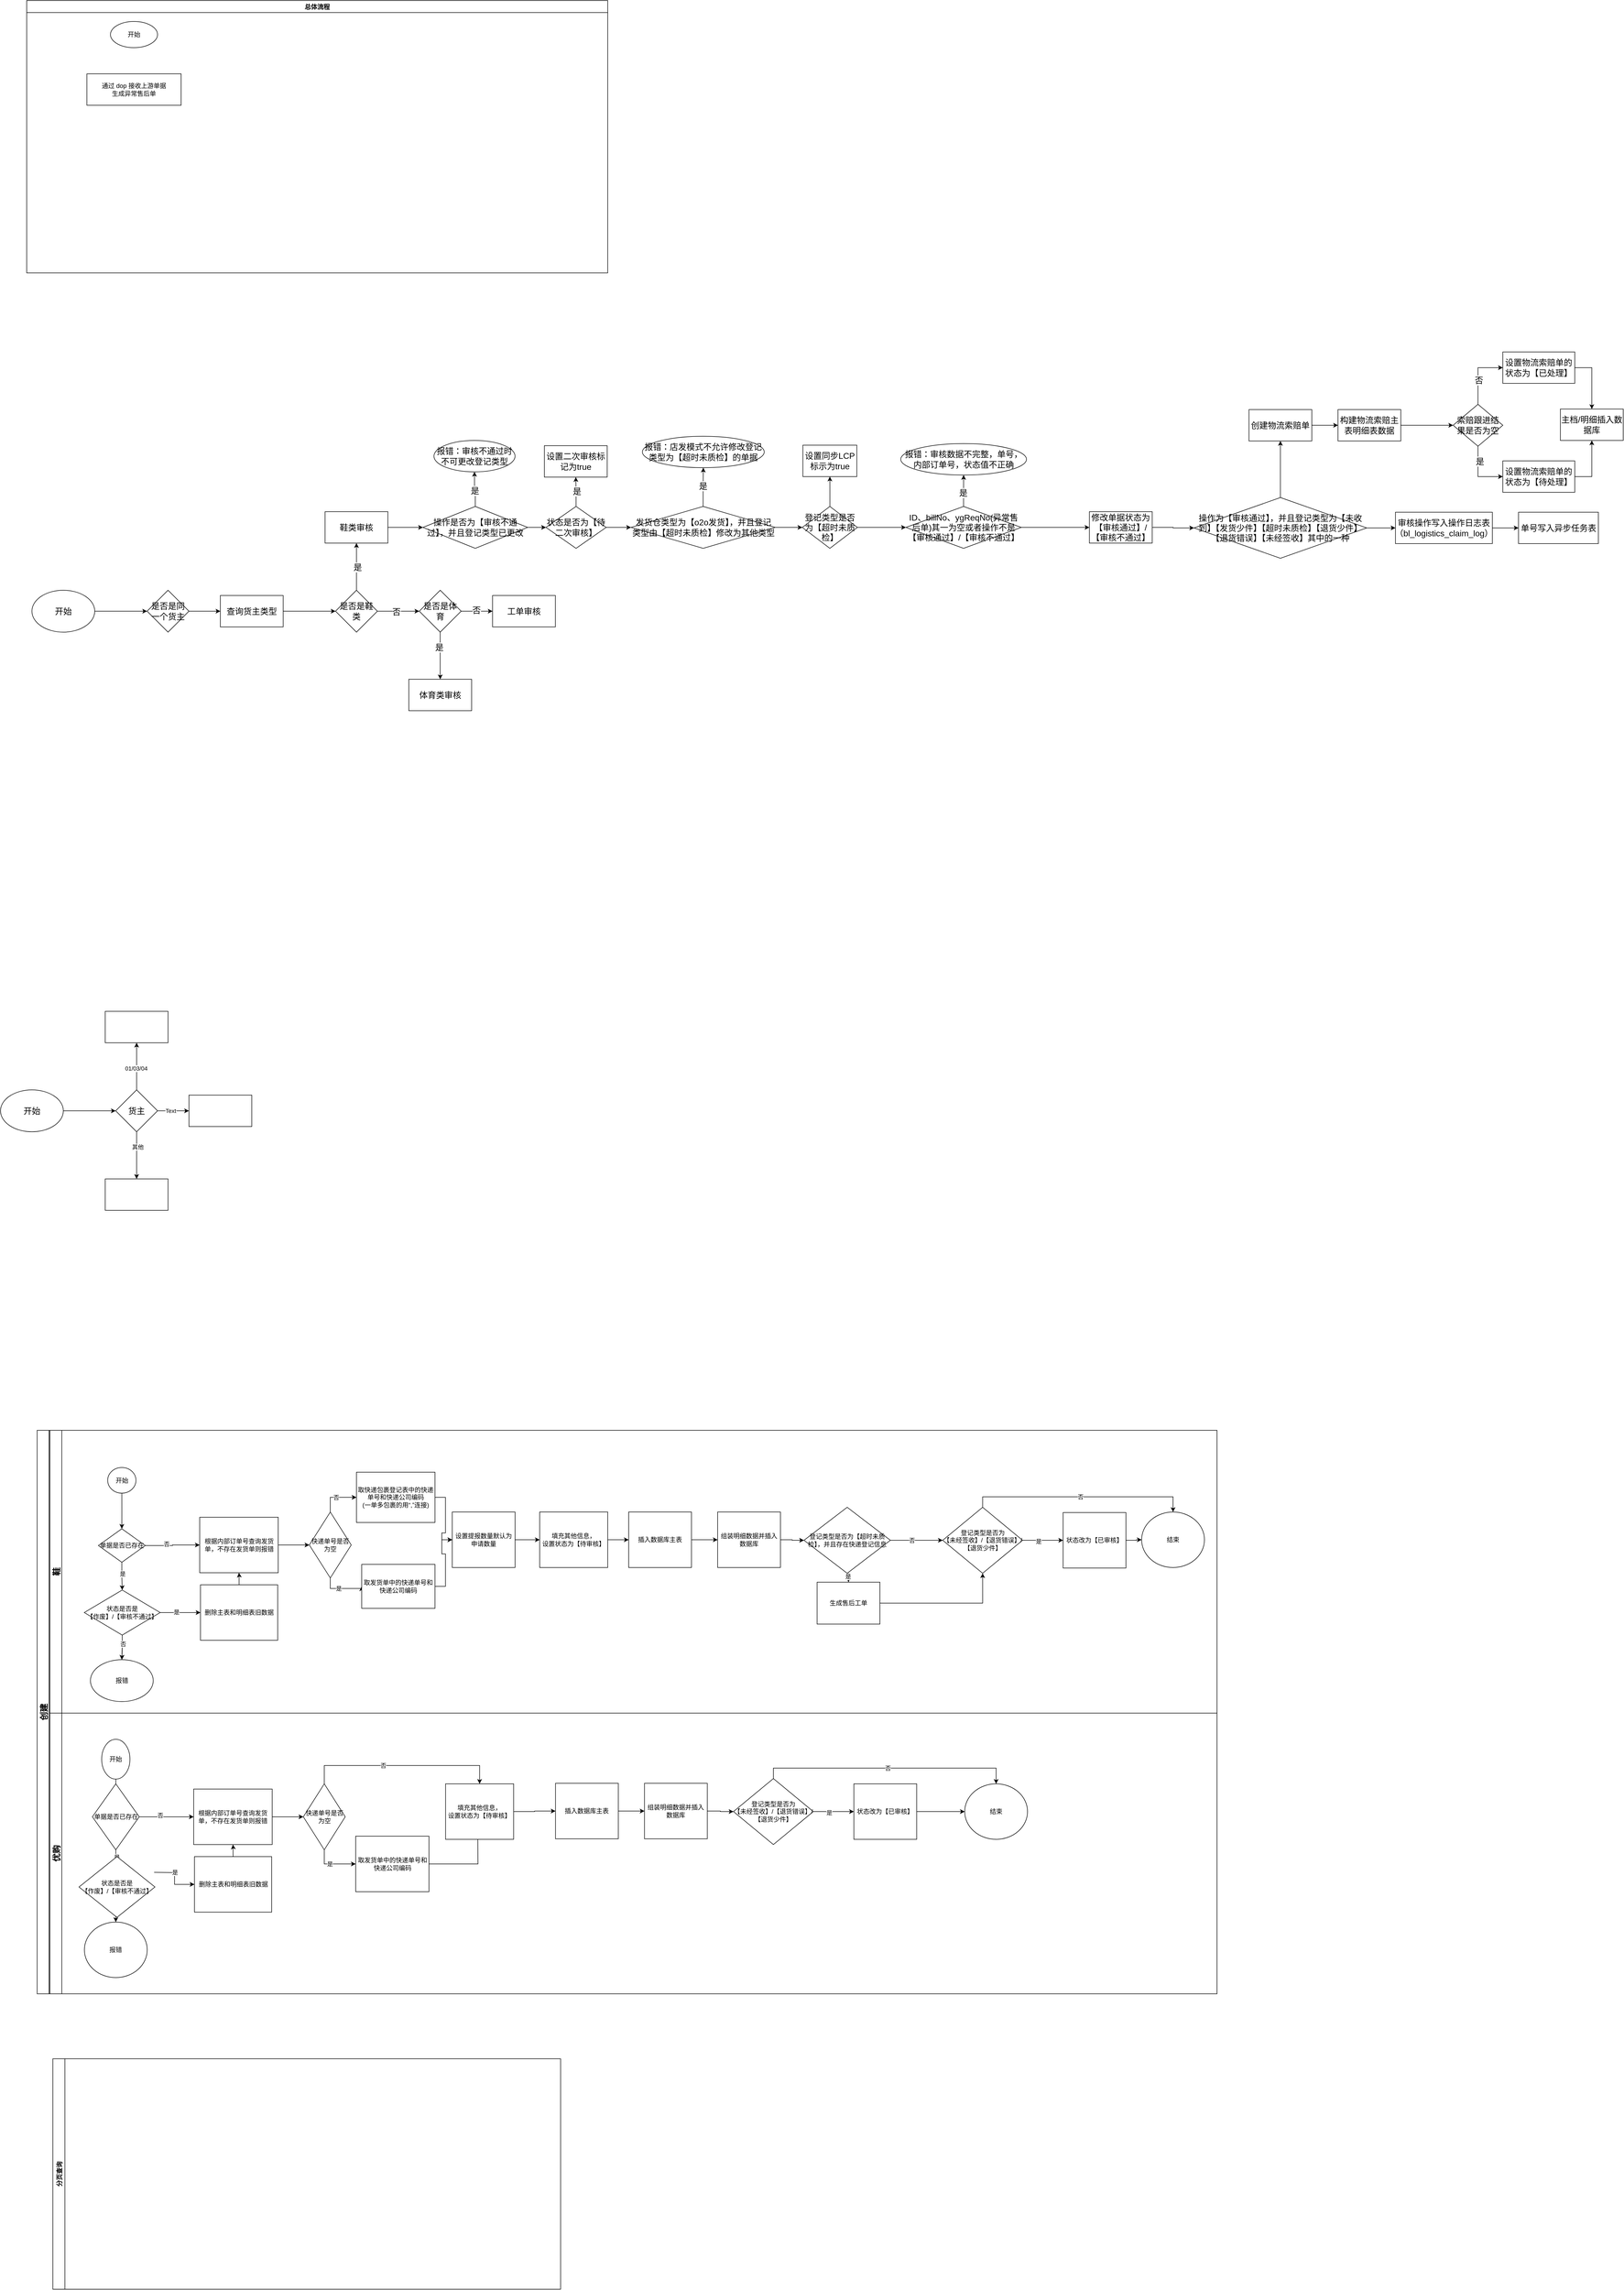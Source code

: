 <mxfile version="17.4.6" type="github">
  <diagram id="0QxMf9gSCAv1vqsq4knW" name="Page-1">
    <mxGraphModel dx="4821" dy="4215" grid="1" gridSize="10" guides="1" tooltips="1" connect="1" arrows="1" fold="1" page="1" pageScale="1" pageWidth="827" pageHeight="1169" math="0" shadow="0">
      <root>
        <mxCell id="0" />
        <mxCell id="1" parent="0" />
        <mxCell id="4VdLajxk7bhCev_ChRC8-2" value="创建" style="swimlane;horizontal=0;fontSize=16;" parent="1" vertex="1">
          <mxGeometry x="-670" y="860" width="2254" height="1076" as="geometry">
            <mxRectangle x="110" y="80" width="30" height="50" as="alternateBounds" />
          </mxGeometry>
        </mxCell>
        <mxCell id="4VdLajxk7bhCev_ChRC8-70" value="优购" style="swimlane;horizontal=0;fontSize=16;" parent="4VdLajxk7bhCev_ChRC8-2" vertex="1">
          <mxGeometry x="24" y="540" width="2230" height="536" as="geometry" />
        </mxCell>
        <mxCell id="4VdLajxk7bhCev_ChRC8-71" value="开始" style="ellipse;whiteSpace=wrap;html=1;" parent="4VdLajxk7bhCev_ChRC8-70" vertex="1">
          <mxGeometry x="99.25" y="50" width="54" height="76" as="geometry" />
        </mxCell>
        <mxCell id="4VdLajxk7bhCev_ChRC8-72" value="" style="edgeStyle=orthogonalEdgeStyle;rounded=0;orthogonalLoop=1;jettySize=auto;html=1;" parent="4VdLajxk7bhCev_ChRC8-70" source="4VdLajxk7bhCev_ChRC8-71" target="4VdLajxk7bhCev_ChRC8-75" edge="1">
          <mxGeometry relative="1" as="geometry" />
        </mxCell>
        <mxCell id="4VdLajxk7bhCev_ChRC8-75" value="单据是否已存在" style="rhombus;whiteSpace=wrap;html=1;" parent="4VdLajxk7bhCev_ChRC8-70" vertex="1">
          <mxGeometry x="81.5" y="135" width="89.5" height="126" as="geometry" />
        </mxCell>
        <mxCell id="4VdLajxk7bhCev_ChRC8-76" value="" style="edgeStyle=orthogonalEdgeStyle;rounded=0;orthogonalLoop=1;jettySize=auto;html=1;entryX=0.5;entryY=0;entryDx=0;entryDy=0;" parent="4VdLajxk7bhCev_ChRC8-70" source="4VdLajxk7bhCev_ChRC8-75" edge="1">
          <mxGeometry relative="1" as="geometry">
            <mxPoint x="127" y="269" as="targetPoint" />
          </mxGeometry>
        </mxCell>
        <mxCell id="4VdLajxk7bhCev_ChRC8-77" value="是" style="edgeLabel;html=1;align=center;verticalAlign=middle;resizable=0;points=[];" parent="4VdLajxk7bhCev_ChRC8-76" vertex="1" connectable="0">
          <mxGeometry x="-0.179" y="1" relative="1" as="geometry">
            <mxPoint as="offset" />
          </mxGeometry>
        </mxCell>
        <mxCell id="4VdLajxk7bhCev_ChRC8-79" value="删除主表和明细表旧数据" style="whiteSpace=wrap;html=1;" parent="4VdLajxk7bhCev_ChRC8-70" vertex="1">
          <mxGeometry x="276.5" y="274" width="147.5" height="106" as="geometry" />
        </mxCell>
        <mxCell id="4VdLajxk7bhCev_ChRC8-80" value="" style="edgeStyle=orthogonalEdgeStyle;rounded=0;orthogonalLoop=1;jettySize=auto;html=1;" parent="4VdLajxk7bhCev_ChRC8-70" target="4VdLajxk7bhCev_ChRC8-79" edge="1">
          <mxGeometry relative="1" as="geometry">
            <mxPoint x="199.5" y="304" as="sourcePoint" />
          </mxGeometry>
        </mxCell>
        <mxCell id="4VdLajxk7bhCev_ChRC8-81" value="是" style="edgeLabel;html=1;align=center;verticalAlign=middle;resizable=0;points=[];" parent="4VdLajxk7bhCev_ChRC8-80" vertex="1" connectable="0">
          <mxGeometry x="-0.281" y="3" relative="1" as="geometry">
            <mxPoint x="3" y="2" as="offset" />
          </mxGeometry>
        </mxCell>
        <mxCell id="4VdLajxk7bhCev_ChRC8-82" value="" style="edgeStyle=orthogonalEdgeStyle;rounded=0;orthogonalLoop=1;jettySize=auto;html=1;" parent="4VdLajxk7bhCev_ChRC8-70" target="4VdLajxk7bhCev_ChRC8-84" edge="1">
          <mxGeometry relative="1" as="geometry">
            <mxPoint x="127.1" y="338.952" as="sourcePoint" />
          </mxGeometry>
        </mxCell>
        <mxCell id="4VdLajxk7bhCev_ChRC8-83" value="否" style="edgeLabel;html=1;align=center;verticalAlign=middle;resizable=0;points=[];" parent="4VdLajxk7bhCev_ChRC8-82" vertex="1" connectable="0">
          <mxGeometry x="-0.3" y="1" relative="1" as="geometry">
            <mxPoint as="offset" />
          </mxGeometry>
        </mxCell>
        <mxCell id="4VdLajxk7bhCev_ChRC8-84" value="报错" style="ellipse;whiteSpace=wrap;html=1;" parent="4VdLajxk7bhCev_ChRC8-70" vertex="1">
          <mxGeometry x="66.25" y="399" width="120" height="106" as="geometry" />
        </mxCell>
        <mxCell id="4VdLajxk7bhCev_ChRC8-86" value="根据内部订单号查询发货单，不存在发货单则报错" style="whiteSpace=wrap;html=1;" parent="4VdLajxk7bhCev_ChRC8-70" vertex="1">
          <mxGeometry x="275" y="145" width="150" height="106" as="geometry" />
        </mxCell>
        <mxCell id="4VdLajxk7bhCev_ChRC8-73" value="" style="edgeStyle=orthogonalEdgeStyle;rounded=0;orthogonalLoop=1;jettySize=auto;html=1;" parent="4VdLajxk7bhCev_ChRC8-70" source="4VdLajxk7bhCev_ChRC8-75" target="4VdLajxk7bhCev_ChRC8-86" edge="1">
          <mxGeometry relative="1" as="geometry" />
        </mxCell>
        <mxCell id="4VdLajxk7bhCev_ChRC8-74" value="否" style="edgeLabel;html=1;align=center;verticalAlign=middle;resizable=0;points=[];" parent="4VdLajxk7bhCev_ChRC8-73" vertex="1" connectable="0">
          <mxGeometry x="-0.235" y="3" relative="1" as="geometry">
            <mxPoint as="offset" />
          </mxGeometry>
        </mxCell>
        <mxCell id="4VdLajxk7bhCev_ChRC8-78" style="edgeStyle=orthogonalEdgeStyle;rounded=0;orthogonalLoop=1;jettySize=auto;html=1;entryX=0.5;entryY=1;entryDx=0;entryDy=0;" parent="4VdLajxk7bhCev_ChRC8-70" source="4VdLajxk7bhCev_ChRC8-79" target="4VdLajxk7bhCev_ChRC8-86" edge="1">
          <mxGeometry relative="1" as="geometry" />
        </mxCell>
        <mxCell id="4VdLajxk7bhCev_ChRC8-91" value="快递单号是否为空" style="rhombus;whiteSpace=wrap;html=1;" parent="4VdLajxk7bhCev_ChRC8-70" vertex="1">
          <mxGeometry x="484.5" y="135" width="80" height="126" as="geometry" />
        </mxCell>
        <mxCell id="4VdLajxk7bhCev_ChRC8-85" value="" style="edgeStyle=orthogonalEdgeStyle;rounded=0;orthogonalLoop=1;jettySize=auto;html=1;" parent="4VdLajxk7bhCev_ChRC8-70" source="4VdLajxk7bhCev_ChRC8-86" target="4VdLajxk7bhCev_ChRC8-91" edge="1">
          <mxGeometry relative="1" as="geometry" />
        </mxCell>
        <mxCell id="4VdLajxk7bhCev_ChRC8-92" style="edgeStyle=orthogonalEdgeStyle;rounded=0;orthogonalLoop=1;jettySize=auto;html=1;" parent="4VdLajxk7bhCev_ChRC8-70" source="4VdLajxk7bhCev_ChRC8-93" edge="1">
          <mxGeometry relative="1" as="geometry">
            <mxPoint x="817.55" y="195" as="targetPoint" />
          </mxGeometry>
        </mxCell>
        <mxCell id="4VdLajxk7bhCev_ChRC8-93" value="取发货单中的快递单号和快递公司编码" style="whiteSpace=wrap;html=1;" parent="4VdLajxk7bhCev_ChRC8-70" vertex="1">
          <mxGeometry x="584.5" y="235" width="140" height="106" as="geometry" />
        </mxCell>
        <mxCell id="4VdLajxk7bhCev_ChRC8-87" value="" style="edgeStyle=orthogonalEdgeStyle;rounded=0;orthogonalLoop=1;jettySize=auto;html=1;exitX=0.5;exitY=1;exitDx=0;exitDy=0;entryX=0;entryY=0.5;entryDx=0;entryDy=0;" parent="4VdLajxk7bhCev_ChRC8-70" source="4VdLajxk7bhCev_ChRC8-91" target="4VdLajxk7bhCev_ChRC8-93" edge="1">
          <mxGeometry relative="1" as="geometry" />
        </mxCell>
        <mxCell id="4VdLajxk7bhCev_ChRC8-88" value="是" style="edgeLabel;html=1;align=center;verticalAlign=middle;resizable=0;points=[];" parent="4VdLajxk7bhCev_ChRC8-87" vertex="1" connectable="0">
          <mxGeometry x="-0.147" relative="1" as="geometry">
            <mxPoint as="offset" />
          </mxGeometry>
        </mxCell>
        <mxCell id="4VdLajxk7bhCev_ChRC8-99" value="填充其他信息，&lt;br&gt;设置状态为【待审核】" style="whiteSpace=wrap;html=1;" parent="4VdLajxk7bhCev_ChRC8-70" vertex="1">
          <mxGeometry x="756.25" y="135" width="130" height="106" as="geometry" />
        </mxCell>
        <mxCell id="4VdLajxk7bhCev_ChRC8-89" value="" style="edgeStyle=orthogonalEdgeStyle;rounded=0;orthogonalLoop=1;jettySize=auto;html=1;exitX=0.5;exitY=0;exitDx=0;exitDy=0;entryX=0.5;entryY=0;entryDx=0;entryDy=0;" parent="4VdLajxk7bhCev_ChRC8-70" source="4VdLajxk7bhCev_ChRC8-91" target="4VdLajxk7bhCev_ChRC8-99" edge="1">
          <mxGeometry relative="1" as="geometry">
            <mxPoint x="574.5" y="84" as="targetPoint" />
            <Array as="points">
              <mxPoint x="524.25" y="100" />
              <mxPoint x="821.25" y="100" />
            </Array>
          </mxGeometry>
        </mxCell>
        <mxCell id="4VdLajxk7bhCev_ChRC8-90" value="否" style="edgeLabel;html=1;align=center;verticalAlign=middle;resizable=0;points=[];" parent="4VdLajxk7bhCev_ChRC8-89" vertex="1" connectable="0">
          <mxGeometry x="-0.254" y="1" relative="1" as="geometry">
            <mxPoint x="10" y="1" as="offset" />
          </mxGeometry>
        </mxCell>
        <mxCell id="4VdLajxk7bhCev_ChRC8-101" value="插入数据库主表" style="whiteSpace=wrap;html=1;" parent="4VdLajxk7bhCev_ChRC8-70" vertex="1">
          <mxGeometry x="966.25" y="134" width="120" height="106" as="geometry" />
        </mxCell>
        <mxCell id="4VdLajxk7bhCev_ChRC8-98" value="" style="edgeStyle=orthogonalEdgeStyle;rounded=0;orthogonalLoop=1;jettySize=auto;html=1;" parent="4VdLajxk7bhCev_ChRC8-70" source="4VdLajxk7bhCev_ChRC8-99" target="4VdLajxk7bhCev_ChRC8-101" edge="1">
          <mxGeometry relative="1" as="geometry" />
        </mxCell>
        <mxCell id="4VdLajxk7bhCev_ChRC8-103" value="组装明细数据并插入数据库" style="whiteSpace=wrap;html=1;" parent="4VdLajxk7bhCev_ChRC8-70" vertex="1">
          <mxGeometry x="1136.25" y="134" width="120" height="106" as="geometry" />
        </mxCell>
        <mxCell id="4VdLajxk7bhCev_ChRC8-100" value="" style="edgeStyle=orthogonalEdgeStyle;rounded=0;orthogonalLoop=1;jettySize=auto;html=1;" parent="4VdLajxk7bhCev_ChRC8-70" source="4VdLajxk7bhCev_ChRC8-101" target="4VdLajxk7bhCev_ChRC8-103" edge="1">
          <mxGeometry relative="1" as="geometry" />
        </mxCell>
        <mxCell id="4VdLajxk7bhCev_ChRC8-114" value="登记类型是否为&lt;br&gt;【未经签收】/【退货错误】/【退货少件】" style="rhombus;whiteSpace=wrap;html=1;" parent="4VdLajxk7bhCev_ChRC8-70" vertex="1">
          <mxGeometry x="1306.25" y="125" width="152.5" height="126" as="geometry" />
        </mxCell>
        <mxCell id="4VdLajxk7bhCev_ChRC8-102" value="" style="edgeStyle=orthogonalEdgeStyle;rounded=0;orthogonalLoop=1;jettySize=auto;html=1;entryX=0;entryY=0.5;entryDx=0;entryDy=0;" parent="4VdLajxk7bhCev_ChRC8-70" source="4VdLajxk7bhCev_ChRC8-103" target="4VdLajxk7bhCev_ChRC8-114" edge="1">
          <mxGeometry relative="1" as="geometry">
            <mxPoint x="1301.25" y="165" as="targetPoint" />
          </mxGeometry>
        </mxCell>
        <mxCell id="4VdLajxk7bhCev_ChRC8-116" value="状态改为【已审核】" style="whiteSpace=wrap;html=1;" parent="4VdLajxk7bhCev_ChRC8-70" vertex="1">
          <mxGeometry x="1536.25" y="135" width="120" height="106" as="geometry" />
        </mxCell>
        <mxCell id="4VdLajxk7bhCev_ChRC8-111" value="" style="edgeStyle=orthogonalEdgeStyle;rounded=0;orthogonalLoop=1;jettySize=auto;html=1;" parent="4VdLajxk7bhCev_ChRC8-70" source="4VdLajxk7bhCev_ChRC8-114" target="4VdLajxk7bhCev_ChRC8-116" edge="1">
          <mxGeometry relative="1" as="geometry" />
        </mxCell>
        <mxCell id="4VdLajxk7bhCev_ChRC8-112" value="是" style="edgeLabel;html=1;align=center;verticalAlign=middle;resizable=0;points=[];" parent="4VdLajxk7bhCev_ChRC8-111" vertex="1" connectable="0">
          <mxGeometry x="-0.222" y="-2" relative="1" as="geometry">
            <mxPoint as="offset" />
          </mxGeometry>
        </mxCell>
        <mxCell id="4VdLajxk7bhCev_ChRC8-117" value="状态是否是&lt;br&gt;【作废】/【审核不通过】" style="rhombus;whiteSpace=wrap;html=1;" parent="4VdLajxk7bhCev_ChRC8-70" vertex="1">
          <mxGeometry x="56" y="274" width="145" height="116" as="geometry" />
        </mxCell>
        <mxCell id="su_oZva-haXfQI1Y8N-j-1" value="结束" style="ellipse;whiteSpace=wrap;html=1;" parent="4VdLajxk7bhCev_ChRC8-70" vertex="1">
          <mxGeometry x="1748" y="135" width="120" height="106" as="geometry" />
        </mxCell>
        <mxCell id="4VdLajxk7bhCev_ChRC8-113" value="否" style="edgeStyle=orthogonalEdgeStyle;rounded=0;orthogonalLoop=1;jettySize=auto;html=1;entryX=0.5;entryY=0;entryDx=0;entryDy=0;exitX=0.5;exitY=0;exitDx=0;exitDy=0;" parent="4VdLajxk7bhCev_ChRC8-70" source="4VdLajxk7bhCev_ChRC8-114" target="su_oZva-haXfQI1Y8N-j-1" edge="1">
          <mxGeometry relative="1" as="geometry">
            <mxPoint x="1746.25" y="134" as="targetPoint" />
          </mxGeometry>
        </mxCell>
        <mxCell id="4VdLajxk7bhCev_ChRC8-115" value="" style="edgeStyle=orthogonalEdgeStyle;rounded=0;orthogonalLoop=1;jettySize=auto;html=1;entryX=0;entryY=0.5;entryDx=0;entryDy=0;" parent="4VdLajxk7bhCev_ChRC8-70" source="4VdLajxk7bhCev_ChRC8-116" target="su_oZva-haXfQI1Y8N-j-1" edge="1">
          <mxGeometry relative="1" as="geometry">
            <mxPoint x="1686.25" y="164" as="targetPoint" />
          </mxGeometry>
        </mxCell>
        <mxCell id="4VdLajxk7bhCev_ChRC8-3" value="分页查询" style="swimlane;horizontal=0;" parent="1" vertex="1">
          <mxGeometry x="-640" y="2060" width="970" height="440" as="geometry">
            <mxRectangle x="110" y="80" width="30" height="50" as="alternateBounds" />
          </mxGeometry>
        </mxCell>
        <mxCell id="4VdLajxk7bhCev_ChRC8-4" value="总体流程" style="swimlane;" parent="1" vertex="1">
          <mxGeometry x="-690" y="-1870" width="1110" height="520" as="geometry" />
        </mxCell>
        <mxCell id="4VdLajxk7bhCev_ChRC8-5" value="通过 dop 接收上游单据&lt;br&gt;生成异常售后单" style="rounded=0;whiteSpace=wrap;html=1;" parent="4VdLajxk7bhCev_ChRC8-4" vertex="1">
          <mxGeometry x="115" y="140" width="180" height="60" as="geometry" />
        </mxCell>
        <mxCell id="4VdLajxk7bhCev_ChRC8-6" value="开始" style="ellipse;whiteSpace=wrap;html=1;" parent="4VdLajxk7bhCev_ChRC8-4" vertex="1">
          <mxGeometry x="160" y="40" width="90" height="50" as="geometry" />
        </mxCell>
        <mxCell id="4VdLajxk7bhCev_ChRC8-9" value="开始" style="ellipse;whiteSpace=wrap;html=1;" parent="1" vertex="1">
          <mxGeometry x="-535.25" y="931" width="54" height="49" as="geometry" />
        </mxCell>
        <mxCell id="4VdLajxk7bhCev_ChRC8-18" value="" style="edgeStyle=orthogonalEdgeStyle;rounded=0;orthogonalLoop=1;jettySize=auto;html=1;" parent="1" source="4VdLajxk7bhCev_ChRC8-9" target="4VdLajxk7bhCev_ChRC8-17" edge="1">
          <mxGeometry relative="1" as="geometry" />
        </mxCell>
        <mxCell id="4VdLajxk7bhCev_ChRC8-30" value="" style="edgeStyle=orthogonalEdgeStyle;rounded=0;orthogonalLoop=1;jettySize=auto;html=1;" parent="1" source="4VdLajxk7bhCev_ChRC8-17" target="4VdLajxk7bhCev_ChRC8-29" edge="1">
          <mxGeometry relative="1" as="geometry" />
        </mxCell>
        <mxCell id="4VdLajxk7bhCev_ChRC8-31" value="否" style="edgeLabel;html=1;align=center;verticalAlign=middle;resizable=0;points=[];" parent="4VdLajxk7bhCev_ChRC8-30" vertex="1" connectable="0">
          <mxGeometry x="-0.235" y="3" relative="1" as="geometry">
            <mxPoint as="offset" />
          </mxGeometry>
        </mxCell>
        <mxCell id="4VdLajxk7bhCev_ChRC8-17" value="单据是否已存在" style="rhombus;whiteSpace=wrap;html=1;" parent="1" vertex="1">
          <mxGeometry x="-553" y="1048" width="89.5" height="64" as="geometry" />
        </mxCell>
        <mxCell id="4VdLajxk7bhCev_ChRC8-20" value="" style="edgeStyle=orthogonalEdgeStyle;rounded=0;orthogonalLoop=1;jettySize=auto;html=1;entryX=0.5;entryY=0;entryDx=0;entryDy=0;" parent="1" source="4VdLajxk7bhCev_ChRC8-17" target="4VdLajxk7bhCev_ChRC8-22" edge="1">
          <mxGeometry relative="1" as="geometry">
            <mxPoint x="-558" y="1165" as="targetPoint" />
          </mxGeometry>
        </mxCell>
        <mxCell id="4VdLajxk7bhCev_ChRC8-21" value="是" style="edgeLabel;html=1;align=center;verticalAlign=middle;resizable=0;points=[];" parent="4VdLajxk7bhCev_ChRC8-20" vertex="1" connectable="0">
          <mxGeometry x="-0.179" y="1" relative="1" as="geometry">
            <mxPoint as="offset" />
          </mxGeometry>
        </mxCell>
        <mxCell id="B7z1tM6jT_hRv7tLj4Sx-13" value="" style="edgeStyle=orthogonalEdgeStyle;rounded=0;orthogonalLoop=1;jettySize=auto;html=1;" edge="1" parent="1" source="4VdLajxk7bhCev_ChRC8-22" target="4VdLajxk7bhCev_ChRC8-25">
          <mxGeometry relative="1" as="geometry" />
        </mxCell>
        <mxCell id="4VdLajxk7bhCev_ChRC8-22" value="状态是否是&lt;br&gt;【作废】/【审核不通过】" style="rhombus;whiteSpace=wrap;html=1;" parent="1" vertex="1">
          <mxGeometry x="-580" y="1165" width="145" height="86" as="geometry" />
        </mxCell>
        <mxCell id="4VdLajxk7bhCev_ChRC8-32" style="edgeStyle=orthogonalEdgeStyle;rounded=0;orthogonalLoop=1;jettySize=auto;html=1;entryX=0.5;entryY=1;entryDx=0;entryDy=0;" parent="1" source="4VdLajxk7bhCev_ChRC8-23" target="4VdLajxk7bhCev_ChRC8-29" edge="1">
          <mxGeometry relative="1" as="geometry" />
        </mxCell>
        <mxCell id="4VdLajxk7bhCev_ChRC8-23" value="删除主表和明细表旧数据" style="whiteSpace=wrap;html=1;" parent="1" vertex="1">
          <mxGeometry x="-358" y="1155" width="147.5" height="106" as="geometry" />
        </mxCell>
        <mxCell id="4VdLajxk7bhCev_ChRC8-24" value="" style="edgeStyle=orthogonalEdgeStyle;rounded=0;orthogonalLoop=1;jettySize=auto;html=1;" parent="1" source="4VdLajxk7bhCev_ChRC8-22" target="4VdLajxk7bhCev_ChRC8-23" edge="1">
          <mxGeometry relative="1" as="geometry" />
        </mxCell>
        <mxCell id="4VdLajxk7bhCev_ChRC8-28" value="是" style="edgeLabel;html=1;align=center;verticalAlign=middle;resizable=0;points=[];" parent="4VdLajxk7bhCev_ChRC8-24" vertex="1" connectable="0">
          <mxGeometry x="-0.281" y="3" relative="1" as="geometry">
            <mxPoint x="3" y="2" as="offset" />
          </mxGeometry>
        </mxCell>
        <mxCell id="4VdLajxk7bhCev_ChRC8-26" value="" style="edgeStyle=orthogonalEdgeStyle;rounded=0;orthogonalLoop=1;jettySize=auto;html=1;" parent="1" source="4VdLajxk7bhCev_ChRC8-22" target="4VdLajxk7bhCev_ChRC8-25" edge="1">
          <mxGeometry relative="1" as="geometry" />
        </mxCell>
        <mxCell id="4VdLajxk7bhCev_ChRC8-27" value="否" style="edgeLabel;html=1;align=center;verticalAlign=middle;resizable=0;points=[];" parent="4VdLajxk7bhCev_ChRC8-26" vertex="1" connectable="0">
          <mxGeometry x="-0.3" y="1" relative="1" as="geometry">
            <mxPoint as="offset" />
          </mxGeometry>
        </mxCell>
        <mxCell id="4VdLajxk7bhCev_ChRC8-25" value="报错" style="ellipse;whiteSpace=wrap;html=1;" parent="1" vertex="1">
          <mxGeometry x="-568.25" y="1298" width="120" height="80" as="geometry" />
        </mxCell>
        <mxCell id="4VdLajxk7bhCev_ChRC8-34" value="" style="edgeStyle=orthogonalEdgeStyle;rounded=0;orthogonalLoop=1;jettySize=auto;html=1;" parent="1" source="4VdLajxk7bhCev_ChRC8-29" target="4VdLajxk7bhCev_ChRC8-33" edge="1">
          <mxGeometry relative="1" as="geometry" />
        </mxCell>
        <mxCell id="4VdLajxk7bhCev_ChRC8-29" value="根据内部订单号查询发货单，不存在发货单则报错" style="whiteSpace=wrap;html=1;" parent="1" vertex="1">
          <mxGeometry x="-359.5" y="1026" width="150" height="106" as="geometry" />
        </mxCell>
        <mxCell id="4VdLajxk7bhCev_ChRC8-36" value="" style="edgeStyle=orthogonalEdgeStyle;rounded=0;orthogonalLoop=1;jettySize=auto;html=1;exitX=0.5;exitY=1;exitDx=0;exitDy=0;entryX=0;entryY=0.5;entryDx=0;entryDy=0;" parent="1" source="4VdLajxk7bhCev_ChRC8-33" target="4VdLajxk7bhCev_ChRC8-35" edge="1">
          <mxGeometry relative="1" as="geometry" />
        </mxCell>
        <mxCell id="4VdLajxk7bhCev_ChRC8-37" value="是" style="edgeLabel;html=1;align=center;verticalAlign=middle;resizable=0;points=[];" parent="4VdLajxk7bhCev_ChRC8-36" vertex="1" connectable="0">
          <mxGeometry x="-0.147" relative="1" as="geometry">
            <mxPoint as="offset" />
          </mxGeometry>
        </mxCell>
        <mxCell id="4VdLajxk7bhCev_ChRC8-39" value="" style="edgeStyle=orthogonalEdgeStyle;rounded=0;orthogonalLoop=1;jettySize=auto;html=1;exitX=0.5;exitY=0;exitDx=0;exitDy=0;entryX=0;entryY=0.5;entryDx=0;entryDy=0;" parent="1" source="4VdLajxk7bhCev_ChRC8-33" target="4VdLajxk7bhCev_ChRC8-38" edge="1">
          <mxGeometry relative="1" as="geometry" />
        </mxCell>
        <mxCell id="4VdLajxk7bhCev_ChRC8-40" value="否" style="edgeLabel;html=1;align=center;verticalAlign=middle;resizable=0;points=[];" parent="4VdLajxk7bhCev_ChRC8-39" vertex="1" connectable="0">
          <mxGeometry x="-0.254" y="1" relative="1" as="geometry">
            <mxPoint x="10" y="1" as="offset" />
          </mxGeometry>
        </mxCell>
        <mxCell id="4VdLajxk7bhCev_ChRC8-33" value="快递单号是否为空" style="rhombus;whiteSpace=wrap;html=1;" parent="1" vertex="1">
          <mxGeometry x="-150" y="1016" width="80" height="126" as="geometry" />
        </mxCell>
        <mxCell id="4VdLajxk7bhCev_ChRC8-43" style="edgeStyle=orthogonalEdgeStyle;rounded=0;orthogonalLoop=1;jettySize=auto;html=1;" parent="1" source="4VdLajxk7bhCev_ChRC8-35" target="4VdLajxk7bhCev_ChRC8-41" edge="1">
          <mxGeometry relative="1" as="geometry" />
        </mxCell>
        <mxCell id="4VdLajxk7bhCev_ChRC8-35" value="取发货单中的快递单号和快递公司编码" style="whiteSpace=wrap;html=1;" parent="1" vertex="1">
          <mxGeometry x="-50" y="1116" width="140" height="84" as="geometry" />
        </mxCell>
        <mxCell id="4VdLajxk7bhCev_ChRC8-42" value="" style="edgeStyle=orthogonalEdgeStyle;rounded=0;orthogonalLoop=1;jettySize=auto;html=1;" parent="1" source="4VdLajxk7bhCev_ChRC8-38" target="4VdLajxk7bhCev_ChRC8-41" edge="1">
          <mxGeometry relative="1" as="geometry" />
        </mxCell>
        <mxCell id="4VdLajxk7bhCev_ChRC8-38" value="取快递包裹登记表中的快递单号和快递公司编码&lt;br&gt;(一单多包裹的用“,”连接)" style="whiteSpace=wrap;html=1;" parent="1" vertex="1">
          <mxGeometry x="-60" y="940" width="150" height="96" as="geometry" />
        </mxCell>
        <mxCell id="4VdLajxk7bhCev_ChRC8-45" value="" style="edgeStyle=orthogonalEdgeStyle;rounded=0;orthogonalLoop=1;jettySize=auto;html=1;" parent="1" source="4VdLajxk7bhCev_ChRC8-41" target="4VdLajxk7bhCev_ChRC8-44" edge="1">
          <mxGeometry relative="1" as="geometry" />
        </mxCell>
        <mxCell id="4VdLajxk7bhCev_ChRC8-41" value="设置提报数量默认为申请数量" style="whiteSpace=wrap;html=1;" parent="1" vertex="1">
          <mxGeometry x="123" y="1016" width="120" height="106" as="geometry" />
        </mxCell>
        <mxCell id="4VdLajxk7bhCev_ChRC8-47" value="" style="edgeStyle=orthogonalEdgeStyle;rounded=0;orthogonalLoop=1;jettySize=auto;html=1;" parent="1" source="4VdLajxk7bhCev_ChRC8-44" target="4VdLajxk7bhCev_ChRC8-46" edge="1">
          <mxGeometry relative="1" as="geometry" />
        </mxCell>
        <mxCell id="4VdLajxk7bhCev_ChRC8-44" value="填充其他信息，&lt;br&gt;设置状态为【待审核】" style="whiteSpace=wrap;html=1;" parent="1" vertex="1">
          <mxGeometry x="290" y="1016" width="130" height="106" as="geometry" />
        </mxCell>
        <mxCell id="4VdLajxk7bhCev_ChRC8-49" value="" style="edgeStyle=orthogonalEdgeStyle;rounded=0;orthogonalLoop=1;jettySize=auto;html=1;" parent="1" source="4VdLajxk7bhCev_ChRC8-46" target="4VdLajxk7bhCev_ChRC8-48" edge="1">
          <mxGeometry relative="1" as="geometry" />
        </mxCell>
        <mxCell id="4VdLajxk7bhCev_ChRC8-46" value="插入数据库主表" style="whiteSpace=wrap;html=1;" parent="1" vertex="1">
          <mxGeometry x="460" y="1016" width="120" height="106" as="geometry" />
        </mxCell>
        <mxCell id="4VdLajxk7bhCev_ChRC8-51" value="" style="edgeStyle=orthogonalEdgeStyle;rounded=0;orthogonalLoop=1;jettySize=auto;html=1;" parent="1" source="4VdLajxk7bhCev_ChRC8-48" target="4VdLajxk7bhCev_ChRC8-50" edge="1">
          <mxGeometry relative="1" as="geometry" />
        </mxCell>
        <mxCell id="4VdLajxk7bhCev_ChRC8-48" value="组装明细数据并插入数据库" style="whiteSpace=wrap;html=1;" parent="1" vertex="1">
          <mxGeometry x="630" y="1016" width="120" height="106" as="geometry" />
        </mxCell>
        <mxCell id="4VdLajxk7bhCev_ChRC8-53" value="" style="edgeStyle=orthogonalEdgeStyle;rounded=0;orthogonalLoop=1;jettySize=auto;html=1;exitX=0.5;exitY=1;exitDx=0;exitDy=0;entryX=0.5;entryY=0;entryDx=0;entryDy=0;" parent="1" source="4VdLajxk7bhCev_ChRC8-50" target="4VdLajxk7bhCev_ChRC8-52" edge="1">
          <mxGeometry relative="1" as="geometry" />
        </mxCell>
        <mxCell id="4VdLajxk7bhCev_ChRC8-62" value="是" style="edgeLabel;html=1;align=center;verticalAlign=middle;resizable=0;points=[];" parent="4VdLajxk7bhCev_ChRC8-53" vertex="1" connectable="0">
          <mxGeometry x="-0.141" y="-1" relative="1" as="geometry">
            <mxPoint as="offset" />
          </mxGeometry>
        </mxCell>
        <mxCell id="4VdLajxk7bhCev_ChRC8-57" value="" style="edgeStyle=orthogonalEdgeStyle;rounded=0;orthogonalLoop=1;jettySize=auto;html=1;" parent="1" source="4VdLajxk7bhCev_ChRC8-50" target="4VdLajxk7bhCev_ChRC8-56" edge="1">
          <mxGeometry relative="1" as="geometry" />
        </mxCell>
        <mxCell id="4VdLajxk7bhCev_ChRC8-63" value="否" style="edgeLabel;html=1;align=center;verticalAlign=middle;resizable=0;points=[];" parent="4VdLajxk7bhCev_ChRC8-57" vertex="1" connectable="0">
          <mxGeometry x="-0.575" relative="1" as="geometry">
            <mxPoint x="19" as="offset" />
          </mxGeometry>
        </mxCell>
        <mxCell id="4VdLajxk7bhCev_ChRC8-50" value="登记类型是否为【超时未质检】，并且存在快递登记信息" style="rhombus;whiteSpace=wrap;html=1;" parent="1" vertex="1">
          <mxGeometry x="795" y="1007" width="165" height="126" as="geometry" />
        </mxCell>
        <mxCell id="4VdLajxk7bhCev_ChRC8-61" style="edgeStyle=orthogonalEdgeStyle;rounded=0;orthogonalLoop=1;jettySize=auto;html=1;entryX=0.5;entryY=1;entryDx=0;entryDy=0;exitX=1;exitY=0.5;exitDx=0;exitDy=0;" parent="1" source="4VdLajxk7bhCev_ChRC8-52" target="4VdLajxk7bhCev_ChRC8-56" edge="1">
          <mxGeometry relative="1" as="geometry" />
        </mxCell>
        <mxCell id="4VdLajxk7bhCev_ChRC8-52" value="生成售后工单" style="whiteSpace=wrap;html=1;" parent="1" vertex="1">
          <mxGeometry x="820" y="1150" width="120" height="80" as="geometry" />
        </mxCell>
        <mxCell id="4VdLajxk7bhCev_ChRC8-59" value="" style="edgeStyle=orthogonalEdgeStyle;rounded=0;orthogonalLoop=1;jettySize=auto;html=1;" parent="1" source="4VdLajxk7bhCev_ChRC8-56" target="4VdLajxk7bhCev_ChRC8-58" edge="1">
          <mxGeometry relative="1" as="geometry" />
        </mxCell>
        <mxCell id="4VdLajxk7bhCev_ChRC8-60" value="是" style="edgeLabel;html=1;align=center;verticalAlign=middle;resizable=0;points=[];" parent="4VdLajxk7bhCev_ChRC8-59" vertex="1" connectable="0">
          <mxGeometry x="-0.222" y="-2" relative="1" as="geometry">
            <mxPoint as="offset" />
          </mxGeometry>
        </mxCell>
        <mxCell id="4VdLajxk7bhCev_ChRC8-69" value="否" style="edgeStyle=orthogonalEdgeStyle;rounded=0;orthogonalLoop=1;jettySize=auto;html=1;entryX=0.5;entryY=0;entryDx=0;entryDy=0;exitX=0.5;exitY=0;exitDx=0;exitDy=0;" parent="1" source="4VdLajxk7bhCev_ChRC8-56" target="4VdLajxk7bhCev_ChRC8-64" edge="1">
          <mxGeometry relative="1" as="geometry">
            <mxPoint x="1180" y="920" as="targetPoint" />
          </mxGeometry>
        </mxCell>
        <mxCell id="4VdLajxk7bhCev_ChRC8-56" value="登记类型是否为&lt;br&gt;【未经签收】/【退货错误】/【退货少件】" style="rhombus;whiteSpace=wrap;html=1;" parent="1" vertex="1">
          <mxGeometry x="1060" y="1007" width="152.5" height="126" as="geometry" />
        </mxCell>
        <mxCell id="4VdLajxk7bhCev_ChRC8-65" value="" style="edgeStyle=orthogonalEdgeStyle;rounded=0;orthogonalLoop=1;jettySize=auto;html=1;" parent="1" source="4VdLajxk7bhCev_ChRC8-58" target="4VdLajxk7bhCev_ChRC8-64" edge="1">
          <mxGeometry relative="1" as="geometry" />
        </mxCell>
        <mxCell id="4VdLajxk7bhCev_ChRC8-58" value="状态改为【已审核】" style="whiteSpace=wrap;html=1;" parent="1" vertex="1">
          <mxGeometry x="1290" y="1017" width="120" height="106" as="geometry" />
        </mxCell>
        <mxCell id="4VdLajxk7bhCev_ChRC8-64" value="结束" style="ellipse;whiteSpace=wrap;html=1;" parent="1" vertex="1">
          <mxGeometry x="1440" y="1016" width="120" height="106" as="geometry" />
        </mxCell>
        <mxCell id="4VdLajxk7bhCev_ChRC8-7" value="鞋" style="swimlane;horizontal=0;fontSize=16;" parent="1" vertex="1">
          <mxGeometry x="-646" y="860" width="2230" height="540" as="geometry" />
        </mxCell>
        <mxCell id="su_oZva-haXfQI1Y8N-j-4" value="" style="edgeStyle=orthogonalEdgeStyle;rounded=0;orthogonalLoop=1;jettySize=auto;html=1;fontSize=16;" parent="1" source="su_oZva-haXfQI1Y8N-j-2" target="su_oZva-haXfQI1Y8N-j-3" edge="1">
          <mxGeometry relative="1" as="geometry" />
        </mxCell>
        <mxCell id="su_oZva-haXfQI1Y8N-j-2" value="开始" style="ellipse;whiteSpace=wrap;html=1;fontSize=16;" parent="1" vertex="1">
          <mxGeometry x="-680" y="-744" width="120" height="80" as="geometry" />
        </mxCell>
        <mxCell id="su_oZva-haXfQI1Y8N-j-6" value="" style="edgeStyle=orthogonalEdgeStyle;rounded=0;orthogonalLoop=1;jettySize=auto;html=1;fontSize=16;" parent="1" source="su_oZva-haXfQI1Y8N-j-3" target="su_oZva-haXfQI1Y8N-j-5" edge="1">
          <mxGeometry relative="1" as="geometry" />
        </mxCell>
        <mxCell id="su_oZva-haXfQI1Y8N-j-3" value="是否是同一个货主" style="rhombus;whiteSpace=wrap;html=1;fontSize=16;" parent="1" vertex="1">
          <mxGeometry x="-460" y="-744" width="80" height="80" as="geometry" />
        </mxCell>
        <mxCell id="su_oZva-haXfQI1Y8N-j-8" value="" style="edgeStyle=orthogonalEdgeStyle;rounded=0;orthogonalLoop=1;jettySize=auto;html=1;fontSize=16;" parent="1" source="su_oZva-haXfQI1Y8N-j-5" target="su_oZva-haXfQI1Y8N-j-7" edge="1">
          <mxGeometry relative="1" as="geometry" />
        </mxCell>
        <mxCell id="su_oZva-haXfQI1Y8N-j-5" value="查询货主类型" style="whiteSpace=wrap;html=1;fontSize=16;" parent="1" vertex="1">
          <mxGeometry x="-320" y="-734" width="120" height="60" as="geometry" />
        </mxCell>
        <mxCell id="su_oZva-haXfQI1Y8N-j-10" value="" style="edgeStyle=orthogonalEdgeStyle;rounded=0;orthogonalLoop=1;jettySize=auto;html=1;fontSize=16;" parent="1" source="su_oZva-haXfQI1Y8N-j-7" target="su_oZva-haXfQI1Y8N-j-9" edge="1">
          <mxGeometry relative="1" as="geometry" />
        </mxCell>
        <mxCell id="su_oZva-haXfQI1Y8N-j-18" value="否" style="edgeLabel;html=1;align=center;verticalAlign=middle;resizable=0;points=[];fontSize=16;" parent="su_oZva-haXfQI1Y8N-j-10" vertex="1" connectable="0">
          <mxGeometry x="-0.086" y="-1" relative="1" as="geometry">
            <mxPoint x="-1" as="offset" />
          </mxGeometry>
        </mxCell>
        <mxCell id="su_oZva-haXfQI1Y8N-j-12" value="" style="edgeStyle=orthogonalEdgeStyle;rounded=0;orthogonalLoop=1;jettySize=auto;html=1;fontSize=16;" parent="1" source="su_oZva-haXfQI1Y8N-j-7" target="su_oZva-haXfQI1Y8N-j-11" edge="1">
          <mxGeometry relative="1" as="geometry" />
        </mxCell>
        <mxCell id="su_oZva-haXfQI1Y8N-j-17" value="是" style="edgeLabel;html=1;align=center;verticalAlign=middle;resizable=0;points=[];fontSize=16;" parent="su_oZva-haXfQI1Y8N-j-12" vertex="1" connectable="0">
          <mxGeometry x="-0.035" y="-2" relative="1" as="geometry">
            <mxPoint y="-1" as="offset" />
          </mxGeometry>
        </mxCell>
        <mxCell id="su_oZva-haXfQI1Y8N-j-7" value="是否是鞋类" style="rhombus;whiteSpace=wrap;html=1;fontSize=16;" parent="1" vertex="1">
          <mxGeometry x="-100" y="-744" width="80" height="80" as="geometry" />
        </mxCell>
        <mxCell id="su_oZva-haXfQI1Y8N-j-14" value="" style="edgeStyle=orthogonalEdgeStyle;rounded=0;orthogonalLoop=1;jettySize=auto;html=1;fontSize=16;" parent="1" source="su_oZva-haXfQI1Y8N-j-9" target="su_oZva-haXfQI1Y8N-j-13" edge="1">
          <mxGeometry relative="1" as="geometry" />
        </mxCell>
        <mxCell id="su_oZva-haXfQI1Y8N-j-19" value="是" style="edgeLabel;html=1;align=center;verticalAlign=middle;resizable=0;points=[];fontSize=16;" parent="su_oZva-haXfQI1Y8N-j-14" vertex="1" connectable="0">
          <mxGeometry x="-0.346" y="-2" relative="1" as="geometry">
            <mxPoint y="-1" as="offset" />
          </mxGeometry>
        </mxCell>
        <mxCell id="su_oZva-haXfQI1Y8N-j-16" value="" style="edgeStyle=orthogonalEdgeStyle;rounded=0;orthogonalLoop=1;jettySize=auto;html=1;fontSize=16;" parent="1" source="su_oZva-haXfQI1Y8N-j-9" target="su_oZva-haXfQI1Y8N-j-15" edge="1">
          <mxGeometry relative="1" as="geometry" />
        </mxCell>
        <mxCell id="su_oZva-haXfQI1Y8N-j-20" value="否" style="edgeLabel;html=1;align=center;verticalAlign=middle;resizable=0;points=[];fontSize=16;" parent="su_oZva-haXfQI1Y8N-j-16" vertex="1" connectable="0">
          <mxGeometry x="-0.019" y="2" relative="1" as="geometry">
            <mxPoint x="-1" as="offset" />
          </mxGeometry>
        </mxCell>
        <mxCell id="su_oZva-haXfQI1Y8N-j-9" value="是否是体育" style="rhombus;whiteSpace=wrap;html=1;fontSize=16;" parent="1" vertex="1">
          <mxGeometry x="60" y="-744" width="80" height="80" as="geometry" />
        </mxCell>
        <mxCell id="su_oZva-haXfQI1Y8N-j-22" value="" style="edgeStyle=orthogonalEdgeStyle;rounded=0;orthogonalLoop=1;jettySize=auto;html=1;fontSize=16;entryX=0;entryY=0.5;entryDx=0;entryDy=0;" parent="1" source="su_oZva-haXfQI1Y8N-j-11" target="su_oZva-haXfQI1Y8N-j-26" edge="1">
          <mxGeometry relative="1" as="geometry">
            <mxPoint x="100" y="-864" as="targetPoint" />
          </mxGeometry>
        </mxCell>
        <mxCell id="su_oZva-haXfQI1Y8N-j-11" value="鞋类审核" style="whiteSpace=wrap;html=1;fontSize=16;" parent="1" vertex="1">
          <mxGeometry x="-120" y="-894" width="120" height="60" as="geometry" />
        </mxCell>
        <mxCell id="su_oZva-haXfQI1Y8N-j-13" value="体育类审核" style="whiteSpace=wrap;html=1;fontSize=16;" parent="1" vertex="1">
          <mxGeometry x="40" y="-574" width="120" height="60" as="geometry" />
        </mxCell>
        <mxCell id="su_oZva-haXfQI1Y8N-j-15" value="工单审核" style="whiteSpace=wrap;html=1;fontSize=16;" parent="1" vertex="1">
          <mxGeometry x="200" y="-734" width="120" height="60" as="geometry" />
        </mxCell>
        <mxCell id="su_oZva-haXfQI1Y8N-j-28" value="" style="edgeStyle=orthogonalEdgeStyle;rounded=0;orthogonalLoop=1;jettySize=auto;html=1;fontSize=16;" parent="1" source="su_oZva-haXfQI1Y8N-j-26" target="su_oZva-haXfQI1Y8N-j-27" edge="1">
          <mxGeometry relative="1" as="geometry" />
        </mxCell>
        <mxCell id="su_oZva-haXfQI1Y8N-j-33" value="是" style="edgeLabel;html=1;align=center;verticalAlign=middle;resizable=0;points=[];fontSize=16;" parent="su_oZva-haXfQI1Y8N-j-28" vertex="1" connectable="0">
          <mxGeometry x="-0.091" y="1" relative="1" as="geometry">
            <mxPoint as="offset" />
          </mxGeometry>
        </mxCell>
        <mxCell id="su_oZva-haXfQI1Y8N-j-30" value="" style="edgeStyle=orthogonalEdgeStyle;rounded=0;orthogonalLoop=1;jettySize=auto;html=1;fontSize=16;" parent="1" source="su_oZva-haXfQI1Y8N-j-26" target="su_oZva-haXfQI1Y8N-j-29" edge="1">
          <mxGeometry relative="1" as="geometry" />
        </mxCell>
        <mxCell id="su_oZva-haXfQI1Y8N-j-26" value="操作是否为【审核不通过】，并且登记类型已更改" style="rhombus;whiteSpace=wrap;html=1;fontSize=16;" parent="1" vertex="1">
          <mxGeometry x="67" y="-904" width="200" height="80" as="geometry" />
        </mxCell>
        <mxCell id="su_oZva-haXfQI1Y8N-j-27" value="报错：审核不通过时不可更改登记类型" style="ellipse;whiteSpace=wrap;html=1;fontSize=16;" parent="1" vertex="1">
          <mxGeometry x="88" y="-1030" width="155" height="60" as="geometry" />
        </mxCell>
        <mxCell id="su_oZva-haXfQI1Y8N-j-32" value="" style="edgeStyle=orthogonalEdgeStyle;rounded=0;orthogonalLoop=1;jettySize=auto;html=1;fontSize=16;" parent="1" source="su_oZva-haXfQI1Y8N-j-29" target="su_oZva-haXfQI1Y8N-j-31" edge="1">
          <mxGeometry relative="1" as="geometry" />
        </mxCell>
        <mxCell id="su_oZva-haXfQI1Y8N-j-34" value="是" style="edgeLabel;html=1;align=center;verticalAlign=middle;resizable=0;points=[];fontSize=16;" parent="su_oZva-haXfQI1Y8N-j-32" vertex="1" connectable="0">
          <mxGeometry x="-0.009" relative="1" as="geometry">
            <mxPoint x="1" y="-1" as="offset" />
          </mxGeometry>
        </mxCell>
        <mxCell id="su_oZva-haXfQI1Y8N-j-36" value="" style="edgeStyle=orthogonalEdgeStyle;rounded=0;orthogonalLoop=1;jettySize=auto;html=1;fontSize=16;" parent="1" source="su_oZva-haXfQI1Y8N-j-29" target="su_oZva-haXfQI1Y8N-j-35" edge="1">
          <mxGeometry relative="1" as="geometry" />
        </mxCell>
        <mxCell id="su_oZva-haXfQI1Y8N-j-29" value="状态是否为【待二次审核】" style="rhombus;whiteSpace=wrap;html=1;fontSize=16;" parent="1" vertex="1">
          <mxGeometry x="302" y="-904" width="115" height="80" as="geometry" />
        </mxCell>
        <mxCell id="su_oZva-haXfQI1Y8N-j-31" value="设置二次审核标记为true" style="whiteSpace=wrap;html=1;fontSize=16;" parent="1" vertex="1">
          <mxGeometry x="299" y="-1020" width="120" height="60" as="geometry" />
        </mxCell>
        <mxCell id="su_oZva-haXfQI1Y8N-j-40" value="" style="edgeStyle=orthogonalEdgeStyle;rounded=0;orthogonalLoop=1;jettySize=auto;html=1;fontSize=16;" parent="1" source="su_oZva-haXfQI1Y8N-j-35" target="su_oZva-haXfQI1Y8N-j-39" edge="1">
          <mxGeometry relative="1" as="geometry" />
        </mxCell>
        <mxCell id="su_oZva-haXfQI1Y8N-j-41" value="是" style="edgeLabel;html=1;align=center;verticalAlign=middle;resizable=0;points=[];fontSize=16;" parent="su_oZva-haXfQI1Y8N-j-40" vertex="1" connectable="0">
          <mxGeometry x="0.071" y="1" relative="1" as="geometry">
            <mxPoint as="offset" />
          </mxGeometry>
        </mxCell>
        <mxCell id="su_oZva-haXfQI1Y8N-j-43" value="" style="edgeStyle=orthogonalEdgeStyle;rounded=0;orthogonalLoop=1;jettySize=auto;html=1;fontSize=16;" parent="1" source="su_oZva-haXfQI1Y8N-j-35" target="su_oZva-haXfQI1Y8N-j-42" edge="1">
          <mxGeometry relative="1" as="geometry" />
        </mxCell>
        <mxCell id="su_oZva-haXfQI1Y8N-j-35" value="发货仓类型为【o2o发货】，并且登记类型由【超时未质检】修改为其他类型" style="rhombus;whiteSpace=wrap;html=1;fontSize=16;" parent="1" vertex="1">
          <mxGeometry x="464.5" y="-904" width="275.5" height="80" as="geometry" />
        </mxCell>
        <mxCell id="su_oZva-haXfQI1Y8N-j-39" value="报错：店发模式不允许修改登记类型为【超时未质检】的单据" style="ellipse;whiteSpace=wrap;html=1;fontSize=16;" parent="1" vertex="1">
          <mxGeometry x="486.25" y="-1038" width="232.75" height="60" as="geometry" />
        </mxCell>
        <mxCell id="su_oZva-haXfQI1Y8N-j-45" value="" style="edgeStyle=orthogonalEdgeStyle;rounded=0;orthogonalLoop=1;jettySize=auto;html=1;fontSize=16;" parent="1" source="su_oZva-haXfQI1Y8N-j-42" target="su_oZva-haXfQI1Y8N-j-44" edge="1">
          <mxGeometry relative="1" as="geometry" />
        </mxCell>
        <mxCell id="su_oZva-haXfQI1Y8N-j-47" value="" style="edgeStyle=orthogonalEdgeStyle;rounded=0;orthogonalLoop=1;jettySize=auto;html=1;fontSize=16;" parent="1" source="su_oZva-haXfQI1Y8N-j-42" target="su_oZva-haXfQI1Y8N-j-46" edge="1">
          <mxGeometry relative="1" as="geometry" />
        </mxCell>
        <mxCell id="su_oZva-haXfQI1Y8N-j-42" value="登记类型是否为【超时未质检】" style="rhombus;whiteSpace=wrap;html=1;fontSize=16;" parent="1" vertex="1">
          <mxGeometry x="791.75" y="-904" width="105.25" height="80" as="geometry" />
        </mxCell>
        <mxCell id="su_oZva-haXfQI1Y8N-j-44" value="设置同步LCP标示为true" style="whiteSpace=wrap;html=1;fontSize=16;" parent="1" vertex="1">
          <mxGeometry x="792.875" y="-1021" width="103" height="60" as="geometry" />
        </mxCell>
        <mxCell id="su_oZva-haXfQI1Y8N-j-49" value="" style="edgeStyle=orthogonalEdgeStyle;rounded=0;orthogonalLoop=1;jettySize=auto;html=1;fontSize=16;" parent="1" source="su_oZva-haXfQI1Y8N-j-46" target="su_oZva-haXfQI1Y8N-j-48" edge="1">
          <mxGeometry relative="1" as="geometry" />
        </mxCell>
        <mxCell id="su_oZva-haXfQI1Y8N-j-50" value="是" style="edgeLabel;html=1;align=center;verticalAlign=middle;resizable=0;points=[];fontSize=16;" parent="su_oZva-haXfQI1Y8N-j-49" vertex="1" connectable="0">
          <mxGeometry x="-0.138" y="1" relative="1" as="geometry">
            <mxPoint as="offset" />
          </mxGeometry>
        </mxCell>
        <mxCell id="su_oZva-haXfQI1Y8N-j-52" value="" style="edgeStyle=orthogonalEdgeStyle;rounded=0;orthogonalLoop=1;jettySize=auto;html=1;fontSize=16;" parent="1" source="su_oZva-haXfQI1Y8N-j-46" target="su_oZva-haXfQI1Y8N-j-51" edge="1">
          <mxGeometry relative="1" as="geometry" />
        </mxCell>
        <mxCell id="su_oZva-haXfQI1Y8N-j-46" value="ID、billNo、ygReqNo(异常售后单)其一为空或者操作不是【审核通过】/【审核不通过】" style="rhombus;whiteSpace=wrap;html=1;fontSize=16;" parent="1" vertex="1">
          <mxGeometry x="989.63" y="-904" width="220.38" height="80" as="geometry" />
        </mxCell>
        <mxCell id="su_oZva-haXfQI1Y8N-j-48" value="报错：审核数据不完整，单号，内部订单号，状态值不正确" style="ellipse;whiteSpace=wrap;html=1;fontSize=16;" parent="1" vertex="1">
          <mxGeometry x="979.82" y="-1024" width="240.18" height="60" as="geometry" />
        </mxCell>
        <mxCell id="su_oZva-haXfQI1Y8N-j-54" value="" style="edgeStyle=orthogonalEdgeStyle;rounded=0;orthogonalLoop=1;jettySize=auto;html=1;fontSize=16;" parent="1" source="su_oZva-haXfQI1Y8N-j-51" target="su_oZva-haXfQI1Y8N-j-53" edge="1">
          <mxGeometry relative="1" as="geometry" />
        </mxCell>
        <mxCell id="su_oZva-haXfQI1Y8N-j-51" value="修改单据状态为【审核通过】/【审核不通过】" style="whiteSpace=wrap;html=1;fontSize=16;" parent="1" vertex="1">
          <mxGeometry x="1340.2" y="-894" width="120" height="60" as="geometry" />
        </mxCell>
        <mxCell id="su_oZva-haXfQI1Y8N-j-56" value="" style="edgeStyle=orthogonalEdgeStyle;rounded=0;orthogonalLoop=1;jettySize=auto;html=1;fontSize=16;" parent="1" source="su_oZva-haXfQI1Y8N-j-53" target="su_oZva-haXfQI1Y8N-j-55" edge="1">
          <mxGeometry relative="1" as="geometry" />
        </mxCell>
        <mxCell id="su_oZva-haXfQI1Y8N-j-71" value="" style="edgeStyle=orthogonalEdgeStyle;rounded=0;orthogonalLoop=1;jettySize=auto;html=1;fontSize=16;" parent="1" source="su_oZva-haXfQI1Y8N-j-53" target="su_oZva-haXfQI1Y8N-j-70" edge="1">
          <mxGeometry relative="1" as="geometry" />
        </mxCell>
        <mxCell id="su_oZva-haXfQI1Y8N-j-53" value="操作为【审核通过】，并且登记类型为【未收到】【发货少件】【超时未质检】【退货少件】【退货错误】【未经签收】其中的一种" style="rhombus;whiteSpace=wrap;html=1;fontSize=16;" parent="1" vertex="1">
          <mxGeometry x="1540.2" y="-921" width="329.8" height="116" as="geometry" />
        </mxCell>
        <mxCell id="su_oZva-haXfQI1Y8N-j-58" value="" style="edgeStyle=orthogonalEdgeStyle;rounded=0;orthogonalLoop=1;jettySize=auto;html=1;fontSize=16;" parent="1" source="su_oZva-haXfQI1Y8N-j-55" target="su_oZva-haXfQI1Y8N-j-57" edge="1">
          <mxGeometry relative="1" as="geometry" />
        </mxCell>
        <mxCell id="su_oZva-haXfQI1Y8N-j-55" value="创建物流索赔单" style="whiteSpace=wrap;html=1;fontSize=16;" parent="1" vertex="1">
          <mxGeometry x="1645.1" y="-1089" width="120" height="60" as="geometry" />
        </mxCell>
        <mxCell id="su_oZva-haXfQI1Y8N-j-60" value="" style="edgeStyle=orthogonalEdgeStyle;rounded=0;orthogonalLoop=1;jettySize=auto;html=1;fontSize=16;" parent="1" source="su_oZva-haXfQI1Y8N-j-57" target="su_oZva-haXfQI1Y8N-j-59" edge="1">
          <mxGeometry relative="1" as="geometry" />
        </mxCell>
        <mxCell id="su_oZva-haXfQI1Y8N-j-57" value="构建物流索赔主表明细表数据" style="whiteSpace=wrap;html=1;fontSize=16;" parent="1" vertex="1">
          <mxGeometry x="1815.1" y="-1089" width="120" height="60" as="geometry" />
        </mxCell>
        <mxCell id="su_oZva-haXfQI1Y8N-j-62" value="" style="edgeStyle=orthogonalEdgeStyle;rounded=0;orthogonalLoop=1;jettySize=auto;html=1;fontSize=16;entryX=0;entryY=0.5;entryDx=0;entryDy=0;" parent="1" source="su_oZva-haXfQI1Y8N-j-59" target="su_oZva-haXfQI1Y8N-j-61" edge="1">
          <mxGeometry relative="1" as="geometry" />
        </mxCell>
        <mxCell id="su_oZva-haXfQI1Y8N-j-68" value="否" style="edgeLabel;html=1;align=center;verticalAlign=middle;resizable=0;points=[];fontSize=16;" parent="su_oZva-haXfQI1Y8N-j-62" vertex="1" connectable="0">
          <mxGeometry x="-0.213" y="-1" relative="1" as="geometry">
            <mxPoint as="offset" />
          </mxGeometry>
        </mxCell>
        <mxCell id="su_oZva-haXfQI1Y8N-j-64" value="" style="edgeStyle=orthogonalEdgeStyle;rounded=0;orthogonalLoop=1;jettySize=auto;html=1;fontSize=16;entryX=0;entryY=0.5;entryDx=0;entryDy=0;" parent="1" source="su_oZva-haXfQI1Y8N-j-59" target="su_oZva-haXfQI1Y8N-j-63" edge="1">
          <mxGeometry relative="1" as="geometry" />
        </mxCell>
        <mxCell id="su_oZva-haXfQI1Y8N-j-69" value="是" style="edgeLabel;html=1;align=center;verticalAlign=middle;resizable=0;points=[];fontSize=16;" parent="su_oZva-haXfQI1Y8N-j-64" vertex="1" connectable="0">
          <mxGeometry x="-0.453" y="3" relative="1" as="geometry">
            <mxPoint as="offset" />
          </mxGeometry>
        </mxCell>
        <mxCell id="su_oZva-haXfQI1Y8N-j-59" value="索赔跟进结果是否为空" style="rhombus;whiteSpace=wrap;html=1;fontSize=16;" parent="1" vertex="1">
          <mxGeometry x="2035.1" y="-1099" width="94.9" height="80" as="geometry" />
        </mxCell>
        <mxCell id="su_oZva-haXfQI1Y8N-j-66" value="" style="edgeStyle=orthogonalEdgeStyle;rounded=0;orthogonalLoop=1;jettySize=auto;html=1;fontSize=16;exitX=1;exitY=0.5;exitDx=0;exitDy=0;" parent="1" source="su_oZva-haXfQI1Y8N-j-61" target="su_oZva-haXfQI1Y8N-j-65" edge="1">
          <mxGeometry relative="1" as="geometry" />
        </mxCell>
        <mxCell id="su_oZva-haXfQI1Y8N-j-61" value="设置物流索赔单的状态为【已处理】" style="whiteSpace=wrap;html=1;fontSize=16;" parent="1" vertex="1">
          <mxGeometry x="2130" y="-1199" width="137.45" height="60" as="geometry" />
        </mxCell>
        <mxCell id="su_oZva-haXfQI1Y8N-j-67" style="edgeStyle=orthogonalEdgeStyle;rounded=0;orthogonalLoop=1;jettySize=auto;html=1;entryX=0.5;entryY=1;entryDx=0;entryDy=0;fontSize=16;exitX=1;exitY=0.5;exitDx=0;exitDy=0;" parent="1" source="su_oZva-haXfQI1Y8N-j-63" target="su_oZva-haXfQI1Y8N-j-65" edge="1">
          <mxGeometry relative="1" as="geometry" />
        </mxCell>
        <mxCell id="su_oZva-haXfQI1Y8N-j-63" value="&lt;span&gt;设置物流索赔单的状态为【待处理】&lt;/span&gt;" style="whiteSpace=wrap;html=1;fontSize=16;" parent="1" vertex="1">
          <mxGeometry x="2130" y="-991" width="137.45" height="60" as="geometry" />
        </mxCell>
        <mxCell id="su_oZva-haXfQI1Y8N-j-65" value="主档/明细插入数据库" style="whiteSpace=wrap;html=1;fontSize=16;" parent="1" vertex="1">
          <mxGeometry x="2239.995" y="-1090" width="120" height="60" as="geometry" />
        </mxCell>
        <mxCell id="su_oZva-haXfQI1Y8N-j-73" value="" style="edgeStyle=orthogonalEdgeStyle;rounded=0;orthogonalLoop=1;jettySize=auto;html=1;fontSize=16;" parent="1" source="su_oZva-haXfQI1Y8N-j-70" target="su_oZva-haXfQI1Y8N-j-72" edge="1">
          <mxGeometry relative="1" as="geometry" />
        </mxCell>
        <mxCell id="su_oZva-haXfQI1Y8N-j-70" value="审核操作写入操作日志表（bl_logistics_claim_log）" style="whiteSpace=wrap;html=1;fontSize=16;" parent="1" vertex="1">
          <mxGeometry x="1924.9" y="-893" width="185.1" height="60" as="geometry" />
        </mxCell>
        <mxCell id="su_oZva-haXfQI1Y8N-j-72" value="单号写入异步任务表" style="whiteSpace=wrap;html=1;fontSize=16;" parent="1" vertex="1">
          <mxGeometry x="2160" y="-893" width="152.55" height="60" as="geometry" />
        </mxCell>
        <mxCell id="B7z1tM6jT_hRv7tLj4Sx-3" value="" style="edgeStyle=orthogonalEdgeStyle;rounded=0;orthogonalLoop=1;jettySize=auto;html=1;" edge="1" parent="1" source="B7z1tM6jT_hRv7tLj4Sx-1" target="B7z1tM6jT_hRv7tLj4Sx-2">
          <mxGeometry relative="1" as="geometry" />
        </mxCell>
        <mxCell id="B7z1tM6jT_hRv7tLj4Sx-1" value="开始" style="ellipse;whiteSpace=wrap;html=1;fontSize=16;" vertex="1" parent="1">
          <mxGeometry x="-740" y="210" width="120" height="80" as="geometry" />
        </mxCell>
        <mxCell id="B7z1tM6jT_hRv7tLj4Sx-5" value="" style="edgeStyle=orthogonalEdgeStyle;rounded=0;orthogonalLoop=1;jettySize=auto;html=1;" edge="1" parent="1" source="B7z1tM6jT_hRv7tLj4Sx-2" target="B7z1tM6jT_hRv7tLj4Sx-4">
          <mxGeometry relative="1" as="geometry" />
        </mxCell>
        <mxCell id="B7z1tM6jT_hRv7tLj4Sx-6" value="01/03/04" style="edgeLabel;html=1;align=center;verticalAlign=middle;resizable=0;points=[];" vertex="1" connectable="0" parent="B7z1tM6jT_hRv7tLj4Sx-5">
          <mxGeometry x="-0.076" y="1" relative="1" as="geometry">
            <mxPoint as="offset" />
          </mxGeometry>
        </mxCell>
        <mxCell id="B7z1tM6jT_hRv7tLj4Sx-8" value="" style="edgeStyle=orthogonalEdgeStyle;rounded=0;orthogonalLoop=1;jettySize=auto;html=1;" edge="1" parent="1" source="B7z1tM6jT_hRv7tLj4Sx-2" target="B7z1tM6jT_hRv7tLj4Sx-7">
          <mxGeometry relative="1" as="geometry" />
        </mxCell>
        <mxCell id="B7z1tM6jT_hRv7tLj4Sx-12" value="Text" style="edgeLabel;html=1;align=center;verticalAlign=middle;resizable=0;points=[];" vertex="1" connectable="0" parent="B7z1tM6jT_hRv7tLj4Sx-8">
          <mxGeometry x="-0.176" relative="1" as="geometry">
            <mxPoint as="offset" />
          </mxGeometry>
        </mxCell>
        <mxCell id="B7z1tM6jT_hRv7tLj4Sx-10" value="" style="edgeStyle=orthogonalEdgeStyle;rounded=0;orthogonalLoop=1;jettySize=auto;html=1;" edge="1" parent="1" source="B7z1tM6jT_hRv7tLj4Sx-2" target="B7z1tM6jT_hRv7tLj4Sx-9">
          <mxGeometry relative="1" as="geometry" />
        </mxCell>
        <mxCell id="B7z1tM6jT_hRv7tLj4Sx-11" value="其他" style="edgeLabel;html=1;align=center;verticalAlign=middle;resizable=0;points=[];" vertex="1" connectable="0" parent="B7z1tM6jT_hRv7tLj4Sx-10">
          <mxGeometry x="-0.368" y="2" relative="1" as="geometry">
            <mxPoint as="offset" />
          </mxGeometry>
        </mxCell>
        <mxCell id="B7z1tM6jT_hRv7tLj4Sx-2" value="货主" style="rhombus;whiteSpace=wrap;html=1;fontSize=16;" vertex="1" parent="1">
          <mxGeometry x="-520" y="210" width="80" height="80" as="geometry" />
        </mxCell>
        <mxCell id="B7z1tM6jT_hRv7tLj4Sx-4" value="" style="whiteSpace=wrap;html=1;fontSize=16;" vertex="1" parent="1">
          <mxGeometry x="-540" y="60" width="120" height="60" as="geometry" />
        </mxCell>
        <mxCell id="B7z1tM6jT_hRv7tLj4Sx-7" value="" style="whiteSpace=wrap;html=1;fontSize=16;" vertex="1" parent="1">
          <mxGeometry x="-380" y="220" width="120" height="60" as="geometry" />
        </mxCell>
        <mxCell id="B7z1tM6jT_hRv7tLj4Sx-9" value="" style="whiteSpace=wrap;html=1;fontSize=16;" vertex="1" parent="1">
          <mxGeometry x="-540" y="380" width="120" height="60" as="geometry" />
        </mxCell>
      </root>
    </mxGraphModel>
  </diagram>
</mxfile>
